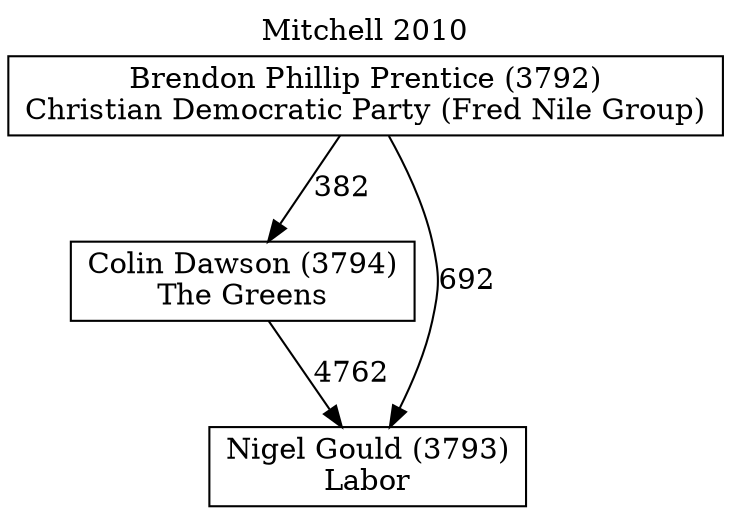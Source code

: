 // House preference flow
digraph "Nigel Gould (3793)_Mitchell_2010" {
	graph [label="Mitchell 2010" labelloc=t mclimit=10]
	node [shape=box]
	"Brendon Phillip Prentice (3792)" [label="Brendon Phillip Prentice (3792)
Christian Democratic Party (Fred Nile Group)"]
	"Colin Dawson (3794)" [label="Colin Dawson (3794)
The Greens"]
	"Nigel Gould (3793)" [label="Nigel Gould (3793)
Labor"]
	"Brendon Phillip Prentice (3792)" -> "Colin Dawson (3794)" [label=382]
	"Brendon Phillip Prentice (3792)" -> "Nigel Gould (3793)" [label=692]
	"Colin Dawson (3794)" -> "Nigel Gould (3793)" [label=4762]
}
